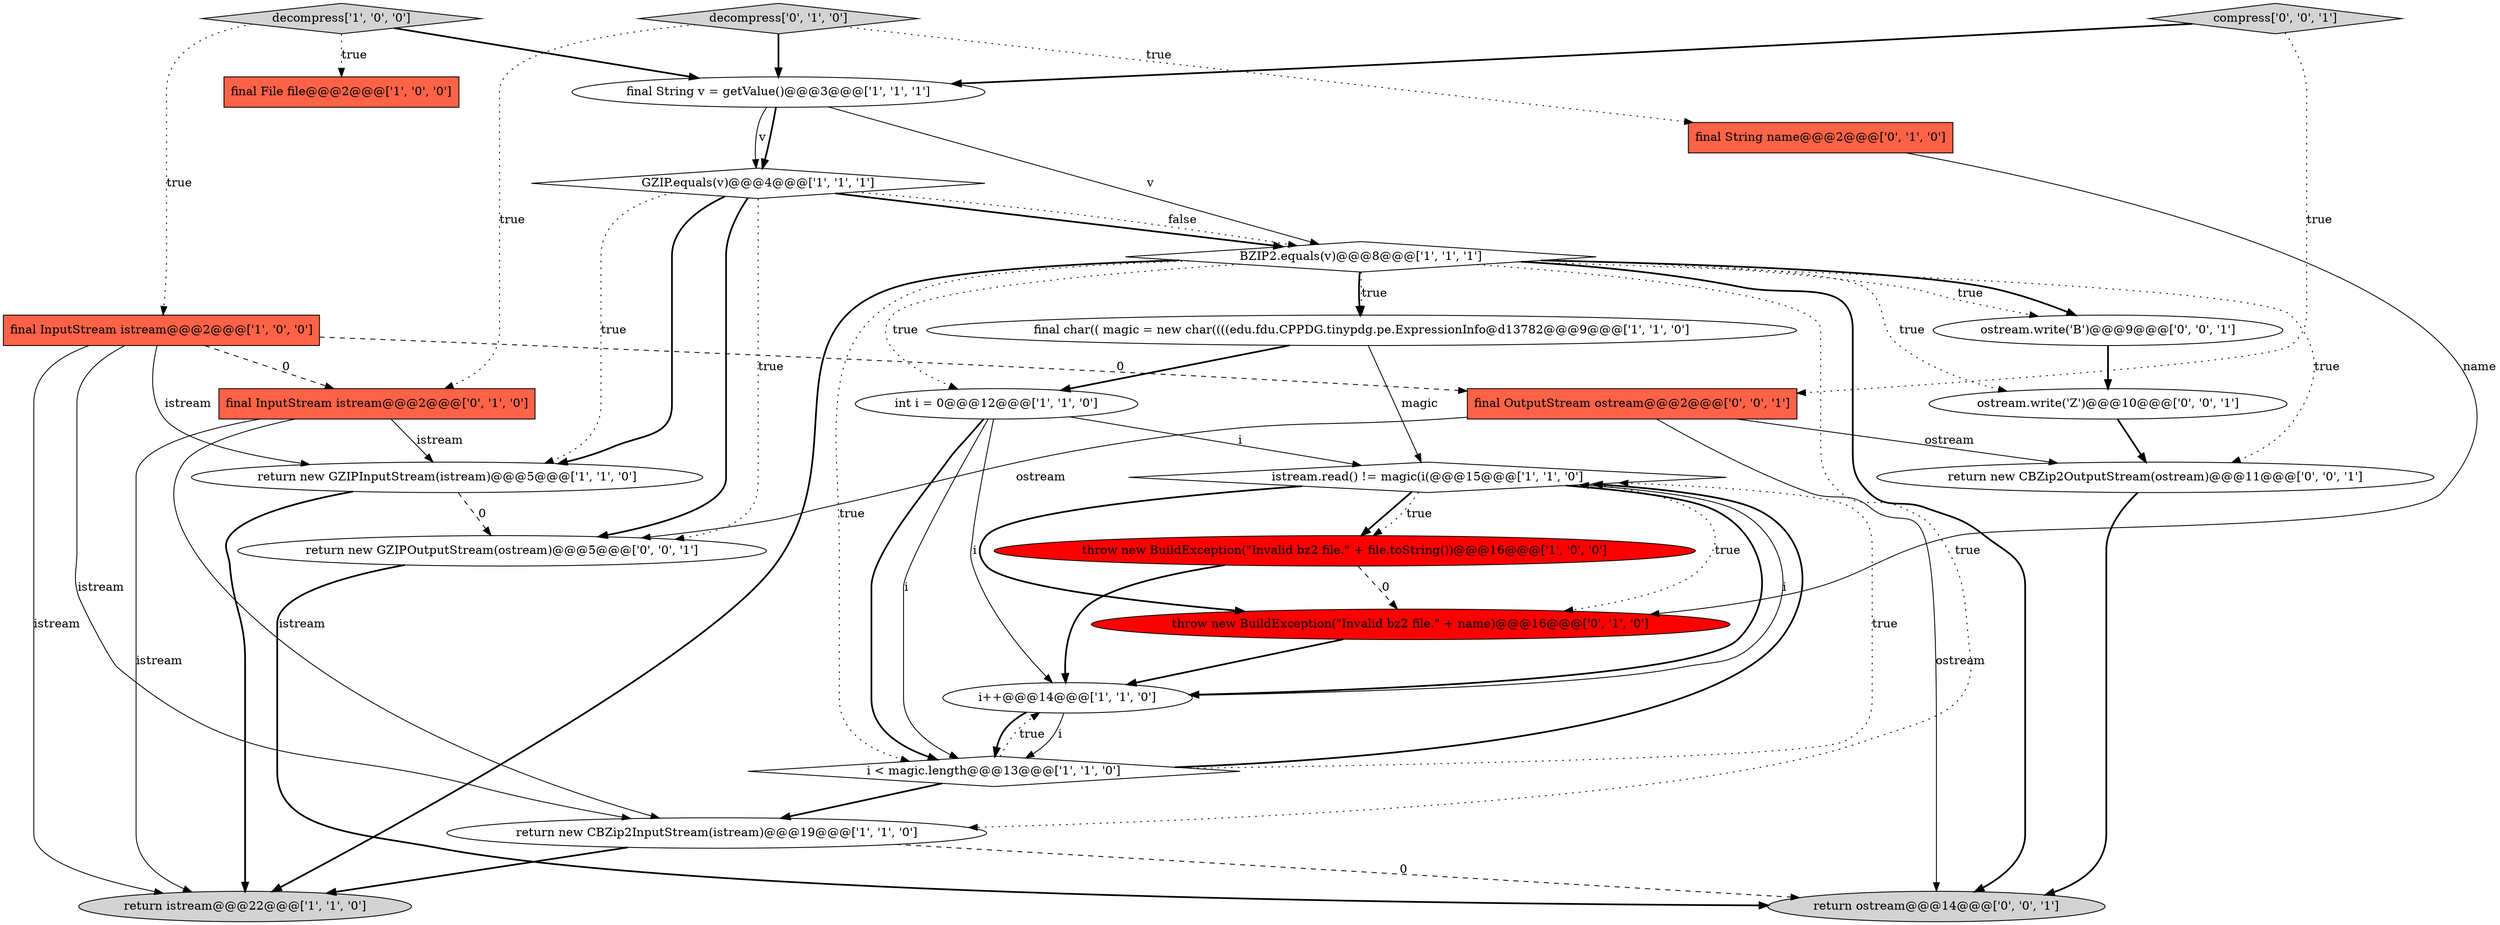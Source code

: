 digraph {
1 [style = filled, label = "final char(( magic = new char((((edu.fdu.CPPDG.tinypdg.pe.ExpressionInfo@d13782@@@9@@@['1', '1', '0']", fillcolor = white, shape = ellipse image = "AAA0AAABBB1BBB"];
2 [style = filled, label = "final File file@@@2@@@['1', '0', '0']", fillcolor = tomato, shape = box image = "AAA0AAABBB1BBB"];
11 [style = filled, label = "int i = 0@@@12@@@['1', '1', '0']", fillcolor = white, shape = ellipse image = "AAA0AAABBB1BBB"];
18 [style = filled, label = "final InputStream istream@@@2@@@['0', '1', '0']", fillcolor = tomato, shape = box image = "AAA1AAABBB2BBB"];
4 [style = filled, label = "istream.read() != magic(i(@@@15@@@['1', '1', '0']", fillcolor = white, shape = diamond image = "AAA0AAABBB1BBB"];
9 [style = filled, label = "throw new BuildException(\"Invalid bz2 file.\" + file.toString())@@@16@@@['1', '0', '0']", fillcolor = red, shape = ellipse image = "AAA1AAABBB1BBB"];
5 [style = filled, label = "i < magic.length@@@13@@@['1', '1', '0']", fillcolor = white, shape = diamond image = "AAA0AAABBB1BBB"];
19 [style = filled, label = "ostream.write('Z')@@@10@@@['0', '0', '1']", fillcolor = white, shape = ellipse image = "AAA0AAABBB3BBB"];
17 [style = filled, label = "decompress['0', '1', '0']", fillcolor = lightgray, shape = diamond image = "AAA0AAABBB2BBB"];
13 [style = filled, label = "final String v = getValue()@@@3@@@['1', '1', '1']", fillcolor = white, shape = ellipse image = "AAA0AAABBB1BBB"];
22 [style = filled, label = "ostream.write('B')@@@9@@@['0', '0', '1']", fillcolor = white, shape = ellipse image = "AAA0AAABBB3BBB"];
8 [style = filled, label = "i++@@@14@@@['1', '1', '0']", fillcolor = white, shape = ellipse image = "AAA0AAABBB1BBB"];
24 [style = filled, label = "final OutputStream ostream@@@2@@@['0', '0', '1']", fillcolor = tomato, shape = box image = "AAA0AAABBB3BBB"];
0 [style = filled, label = "return istream@@@22@@@['1', '1', '0']", fillcolor = lightgray, shape = ellipse image = "AAA0AAABBB1BBB"];
20 [style = filled, label = "return new CBZip2OutputStream(ostream)@@@11@@@['0', '0', '1']", fillcolor = white, shape = ellipse image = "AAA0AAABBB3BBB"];
6 [style = filled, label = "decompress['1', '0', '0']", fillcolor = lightgray, shape = diamond image = "AAA0AAABBB1BBB"];
14 [style = filled, label = "return new GZIPInputStream(istream)@@@5@@@['1', '1', '0']", fillcolor = white, shape = ellipse image = "AAA0AAABBB1BBB"];
21 [style = filled, label = "return ostream@@@14@@@['0', '0', '1']", fillcolor = lightgray, shape = ellipse image = "AAA0AAABBB3BBB"];
3 [style = filled, label = "BZIP2.equals(v)@@@8@@@['1', '1', '1']", fillcolor = white, shape = diamond image = "AAA0AAABBB1BBB"];
12 [style = filled, label = "final InputStream istream@@@2@@@['1', '0', '0']", fillcolor = tomato, shape = box image = "AAA1AAABBB1BBB"];
10 [style = filled, label = "GZIP.equals(v)@@@4@@@['1', '1', '1']", fillcolor = white, shape = diamond image = "AAA0AAABBB1BBB"];
23 [style = filled, label = "return new GZIPOutputStream(ostream)@@@5@@@['0', '0', '1']", fillcolor = white, shape = ellipse image = "AAA0AAABBB3BBB"];
16 [style = filled, label = "throw new BuildException(\"Invalid bz2 file.\" + name)@@@16@@@['0', '1', '0']", fillcolor = red, shape = ellipse image = "AAA1AAABBB2BBB"];
7 [style = filled, label = "return new CBZip2InputStream(istream)@@@19@@@['1', '1', '0']", fillcolor = white, shape = ellipse image = "AAA0AAABBB1BBB"];
25 [style = filled, label = "compress['0', '0', '1']", fillcolor = lightgray, shape = diamond image = "AAA0AAABBB3BBB"];
15 [style = filled, label = "final String name@@@2@@@['0', '1', '0']", fillcolor = tomato, shape = box image = "AAA0AAABBB2BBB"];
3->11 [style = dotted, label="true"];
13->10 [style = bold, label=""];
4->9 [style = bold, label=""];
3->7 [style = dotted, label="true"];
9->16 [style = dashed, label="0"];
7->21 [style = dashed, label="0"];
12->14 [style = solid, label="istream"];
3->20 [style = dotted, label="true"];
11->4 [style = solid, label="i"];
3->1 [style = bold, label=""];
16->8 [style = bold, label=""];
10->14 [style = bold, label=""];
24->23 [style = solid, label="ostream"];
22->19 [style = bold, label=""];
25->13 [style = bold, label=""];
17->18 [style = dotted, label="true"];
19->20 [style = bold, label=""];
10->3 [style = bold, label=""];
25->24 [style = dotted, label="true"];
7->0 [style = bold, label=""];
15->16 [style = solid, label="name"];
11->5 [style = solid, label="i"];
9->8 [style = bold, label=""];
3->22 [style = bold, label=""];
1->4 [style = solid, label="magic"];
3->0 [style = bold, label=""];
1->11 [style = bold, label=""];
5->4 [style = dotted, label="true"];
10->14 [style = dotted, label="true"];
20->21 [style = bold, label=""];
24->21 [style = solid, label="ostream"];
11->5 [style = bold, label=""];
3->19 [style = dotted, label="true"];
10->3 [style = dotted, label="false"];
3->5 [style = dotted, label="true"];
6->2 [style = dotted, label="true"];
17->15 [style = dotted, label="true"];
10->23 [style = dotted, label="true"];
14->0 [style = bold, label=""];
8->5 [style = bold, label=""];
23->21 [style = bold, label=""];
14->23 [style = dashed, label="0"];
18->7 [style = solid, label="istream"];
8->5 [style = solid, label="i"];
11->8 [style = solid, label="i"];
10->23 [style = bold, label=""];
18->14 [style = solid, label="istream"];
6->13 [style = bold, label=""];
5->4 [style = bold, label=""];
12->24 [style = dashed, label="0"];
3->22 [style = dotted, label="true"];
13->3 [style = solid, label="v"];
5->7 [style = bold, label=""];
4->8 [style = bold, label=""];
3->21 [style = bold, label=""];
12->18 [style = dashed, label="0"];
17->13 [style = bold, label=""];
4->16 [style = dotted, label="true"];
6->12 [style = dotted, label="true"];
12->0 [style = solid, label="istream"];
5->8 [style = dotted, label="true"];
24->20 [style = solid, label="ostream"];
13->10 [style = solid, label="v"];
4->9 [style = dotted, label="true"];
18->0 [style = solid, label="istream"];
3->1 [style = dotted, label="true"];
8->4 [style = solid, label="i"];
4->16 [style = bold, label=""];
12->7 [style = solid, label="istream"];
}
